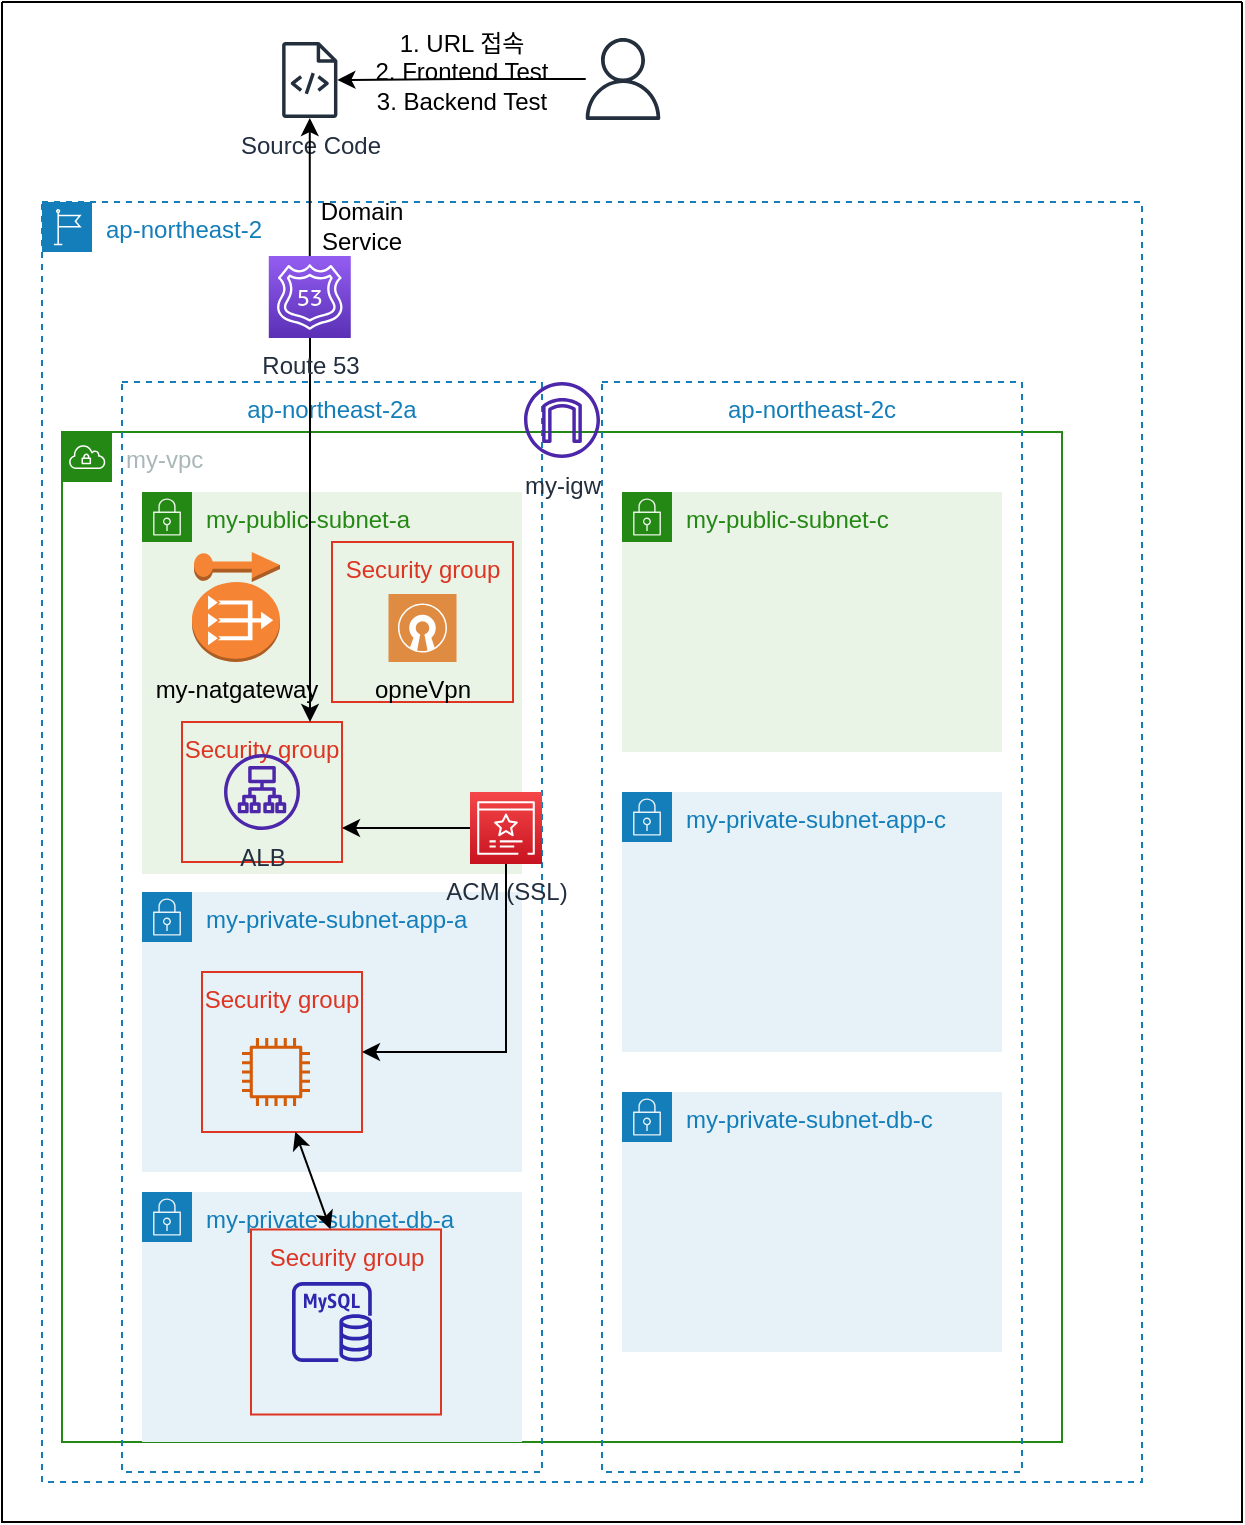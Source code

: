 <mxfile version="21.6.6" type="github">
  <diagram name="페이지-1" id="v46Kw6hZMWN8n9hihEqH">
    <mxGraphModel dx="819" dy="898" grid="1" gridSize="10" guides="1" tooltips="1" connect="1" arrows="1" fold="1" page="1" pageScale="1" pageWidth="827" pageHeight="1169" math="0" shadow="0">
      <root>
        <mxCell id="0" />
        <mxCell id="1" parent="0" />
        <mxCell id="Re4XzMObqfCqmsB2IL9Q-99" value="" style="swimlane;startSize=0;" parent="1" vertex="1">
          <mxGeometry x="50" y="50" width="620" height="760" as="geometry" />
        </mxCell>
        <mxCell id="Re4XzMObqfCqmsB2IL9Q-1" value="ap-northeast-2" style="points=[[0,0],[0.25,0],[0.5,0],[0.75,0],[1,0],[1,0.25],[1,0.5],[1,0.75],[1,1],[0.75,1],[0.5,1],[0.25,1],[0,1],[0,0.75],[0,0.5],[0,0.25]];outlineConnect=0;gradientColor=none;html=1;whiteSpace=wrap;fontSize=12;fontStyle=0;container=1;pointerEvents=0;collapsible=0;recursiveResize=0;shape=mxgraph.aws4.group;grIcon=mxgraph.aws4.group_region;strokeColor=#147EBA;fillColor=none;verticalAlign=top;align=left;spacingLeft=30;fontColor=#147EBA;dashed=1;" parent="Re4XzMObqfCqmsB2IL9Q-99" vertex="1">
          <mxGeometry x="20" y="100" width="550" height="640" as="geometry" />
        </mxCell>
        <mxCell id="Re4XzMObqfCqmsB2IL9Q-2" value="my-vpc" style="points=[[0,0],[0.25,0],[0.5,0],[0.75,0],[1,0],[1,0.25],[1,0.5],[1,0.75],[1,1],[0.75,1],[0.5,1],[0.25,1],[0,1],[0,0.75],[0,0.5],[0,0.25]];outlineConnect=0;gradientColor=none;html=1;whiteSpace=wrap;fontSize=12;fontStyle=0;container=1;pointerEvents=0;collapsible=0;recursiveResize=0;shape=mxgraph.aws4.group;grIcon=mxgraph.aws4.group_vpc;strokeColor=#248814;fillColor=none;verticalAlign=top;align=left;spacingLeft=30;fontColor=#AAB7B8;dashed=0;" parent="Re4XzMObqfCqmsB2IL9Q-1" vertex="1">
          <mxGeometry x="10" y="115" width="500" height="505" as="geometry" />
        </mxCell>
        <mxCell id="Re4XzMObqfCqmsB2IL9Q-4" value="ap-northeast-2c" style="fillColor=none;strokeColor=#147EBA;dashed=1;verticalAlign=top;fontStyle=0;fontColor=#147EBA;whiteSpace=wrap;html=1;" parent="Re4XzMObqfCqmsB2IL9Q-2" vertex="1">
          <mxGeometry x="270" y="-25" width="210" height="545" as="geometry" />
        </mxCell>
        <mxCell id="Re4XzMObqfCqmsB2IL9Q-3" value="ap-northeast-2a" style="fillColor=none;strokeColor=#147EBA;dashed=1;verticalAlign=top;fontStyle=0;fontColor=#147EBA;whiteSpace=wrap;html=1;" parent="Re4XzMObqfCqmsB2IL9Q-2" vertex="1">
          <mxGeometry x="30" y="-25" width="210" height="545" as="geometry" />
        </mxCell>
        <mxCell id="Re4XzMObqfCqmsB2IL9Q-5" value="my-public-subnet-a" style="points=[[0,0],[0.25,0],[0.5,0],[0.75,0],[1,0],[1,0.25],[1,0.5],[1,0.75],[1,1],[0.75,1],[0.5,1],[0.25,1],[0,1],[0,0.75],[0,0.5],[0,0.25]];outlineConnect=0;gradientColor=none;html=1;whiteSpace=wrap;fontSize=12;fontStyle=0;container=1;pointerEvents=0;collapsible=0;recursiveResize=0;shape=mxgraph.aws4.group;grIcon=mxgraph.aws4.group_security_group;grStroke=0;strokeColor=#248814;fillColor=#E9F3E6;verticalAlign=top;align=left;spacingLeft=30;fontColor=#248814;dashed=0;" parent="Re4XzMObqfCqmsB2IL9Q-2" vertex="1">
          <mxGeometry x="40" y="30" width="190" height="191" as="geometry" />
        </mxCell>
        <mxCell id="Re4XzMObqfCqmsB2IL9Q-92" value="Security group" style="fillColor=none;strokeColor=#DD3522;verticalAlign=top;fontStyle=0;fontColor=#DD3522;whiteSpace=wrap;html=1;" parent="Re4XzMObqfCqmsB2IL9Q-5" vertex="1">
          <mxGeometry x="95" y="25" width="90.5" height="80" as="geometry" />
        </mxCell>
        <mxCell id="Re4XzMObqfCqmsB2IL9Q-91" value="opneVpn" style="sketch=0;pointerEvents=1;shadow=0;dashed=0;html=1;strokeColor=none;fillColor=#DF8C42;labelPosition=center;verticalLabelPosition=bottom;verticalAlign=top;align=center;outlineConnect=0;shape=mxgraph.veeam2.open_vpn;" parent="Re4XzMObqfCqmsB2IL9Q-5" vertex="1">
          <mxGeometry x="123.25" y="51" width="34" height="34" as="geometry" />
        </mxCell>
        <mxCell id="whf_MD7dpo_F-JLpSCtN-28" value="Security group" style="fillColor=none;strokeColor=#DD3522;verticalAlign=top;fontStyle=0;fontColor=#DD3522;whiteSpace=wrap;html=1;" vertex="1" parent="Re4XzMObqfCqmsB2IL9Q-5">
          <mxGeometry x="20.0" y="115" width="80" height="70" as="geometry" />
        </mxCell>
        <mxCell id="whf_MD7dpo_F-JLpSCtN-2" value="ALB" style="sketch=0;outlineConnect=0;fontColor=#232F3E;gradientColor=none;fillColor=#4D27AA;strokeColor=none;dashed=0;verticalLabelPosition=bottom;verticalAlign=top;align=center;html=1;fontSize=12;fontStyle=0;aspect=fixed;pointerEvents=1;shape=mxgraph.aws4.application_load_balancer;" vertex="1" parent="Re4XzMObqfCqmsB2IL9Q-5">
          <mxGeometry x="41" y="131" width="38" height="38" as="geometry" />
        </mxCell>
        <mxCell id="Re4XzMObqfCqmsB2IL9Q-6" value="my-private-subnet-app-a" style="points=[[0,0],[0.25,0],[0.5,0],[0.75,0],[1,0],[1,0.25],[1,0.5],[1,0.75],[1,1],[0.75,1],[0.5,1],[0.25,1],[0,1],[0,0.75],[0,0.5],[0,0.25]];outlineConnect=0;gradientColor=none;html=1;whiteSpace=wrap;fontSize=12;fontStyle=0;container=1;pointerEvents=0;collapsible=0;recursiveResize=0;shape=mxgraph.aws4.group;grIcon=mxgraph.aws4.group_security_group;grStroke=0;strokeColor=#147EBA;fillColor=#E6F2F8;verticalAlign=top;align=left;spacingLeft=30;fontColor=#147EBA;dashed=0;" parent="Re4XzMObqfCqmsB2IL9Q-2" vertex="1">
          <mxGeometry x="40" y="230" width="190" height="140" as="geometry" />
        </mxCell>
        <mxCell id="whf_MD7dpo_F-JLpSCtN-25" value="Security group" style="fillColor=none;strokeColor=#DD3522;verticalAlign=top;fontStyle=0;fontColor=#DD3522;whiteSpace=wrap;html=1;" vertex="1" parent="Re4XzMObqfCqmsB2IL9Q-6">
          <mxGeometry x="30" y="40" width="80" height="80" as="geometry" />
        </mxCell>
        <mxCell id="whf_MD7dpo_F-JLpSCtN-27" value="" style="sketch=0;outlineConnect=0;fontColor=#232F3E;gradientColor=none;fillColor=#D45B07;strokeColor=none;dashed=0;verticalLabelPosition=bottom;verticalAlign=top;align=center;html=1;fontSize=12;fontStyle=0;aspect=fixed;pointerEvents=1;shape=mxgraph.aws4.instance2;" vertex="1" parent="Re4XzMObqfCqmsB2IL9Q-6">
          <mxGeometry x="50" y="73" width="34" height="34" as="geometry" />
        </mxCell>
        <mxCell id="Re4XzMObqfCqmsB2IL9Q-7" value="my-private-subnet-db-a" style="points=[[0,0],[0.25,0],[0.5,0],[0.75,0],[1,0],[1,0.25],[1,0.5],[1,0.75],[1,1],[0.75,1],[0.5,1],[0.25,1],[0,1],[0,0.75],[0,0.5],[0,0.25]];outlineConnect=0;gradientColor=none;html=1;whiteSpace=wrap;fontSize=12;fontStyle=0;container=1;pointerEvents=0;collapsible=0;recursiveResize=0;shape=mxgraph.aws4.group;grIcon=mxgraph.aws4.group_security_group;grStroke=0;strokeColor=#147EBA;fillColor=#E6F2F8;verticalAlign=top;align=left;spacingLeft=30;fontColor=#147EBA;dashed=0;" parent="Re4XzMObqfCqmsB2IL9Q-2" vertex="1">
          <mxGeometry x="40" y="380" width="190" height="125" as="geometry" />
        </mxCell>
        <mxCell id="whf_MD7dpo_F-JLpSCtN-26" value="Security group" style="fillColor=none;strokeColor=#DD3522;verticalAlign=top;fontStyle=0;fontColor=#DD3522;whiteSpace=wrap;html=1;" vertex="1" parent="Re4XzMObqfCqmsB2IL9Q-7">
          <mxGeometry x="54.5" y="18.75" width="95" height="92.5" as="geometry" />
        </mxCell>
        <mxCell id="Re4XzMObqfCqmsB2IL9Q-8" value="my-public-subnet-c" style="points=[[0,0],[0.25,0],[0.5,0],[0.75,0],[1,0],[1,0.25],[1,0.5],[1,0.75],[1,1],[0.75,1],[0.5,1],[0.25,1],[0,1],[0,0.75],[0,0.5],[0,0.25]];outlineConnect=0;gradientColor=none;html=1;whiteSpace=wrap;fontSize=12;fontStyle=0;container=1;pointerEvents=0;collapsible=0;recursiveResize=0;shape=mxgraph.aws4.group;grIcon=mxgraph.aws4.group_security_group;grStroke=0;strokeColor=#248814;fillColor=#E9F3E6;verticalAlign=top;align=left;spacingLeft=30;fontColor=#248814;dashed=0;" parent="Re4XzMObqfCqmsB2IL9Q-2" vertex="1">
          <mxGeometry x="280" y="30" width="190" height="130" as="geometry" />
        </mxCell>
        <mxCell id="Re4XzMObqfCqmsB2IL9Q-10" value="my-private-subnet-app-c" style="points=[[0,0],[0.25,0],[0.5,0],[0.75,0],[1,0],[1,0.25],[1,0.5],[1,0.75],[1,1],[0.75,1],[0.5,1],[0.25,1],[0,1],[0,0.75],[0,0.5],[0,0.25]];outlineConnect=0;gradientColor=none;html=1;whiteSpace=wrap;fontSize=12;fontStyle=0;container=1;pointerEvents=0;collapsible=0;recursiveResize=0;shape=mxgraph.aws4.group;grIcon=mxgraph.aws4.group_security_group;grStroke=0;strokeColor=#147EBA;fillColor=#E6F2F8;verticalAlign=top;align=left;spacingLeft=30;fontColor=#147EBA;dashed=0;" parent="Re4XzMObqfCqmsB2IL9Q-2" vertex="1">
          <mxGeometry x="280" y="180" width="190" height="130" as="geometry" />
        </mxCell>
        <mxCell id="Re4XzMObqfCqmsB2IL9Q-11" value="my-private-subnet-db-c" style="points=[[0,0],[0.25,0],[0.5,0],[0.75,0],[1,0],[1,0.25],[1,0.5],[1,0.75],[1,1],[0.75,1],[0.5,1],[0.25,1],[0,1],[0,0.75],[0,0.5],[0,0.25]];outlineConnect=0;gradientColor=none;html=1;whiteSpace=wrap;fontSize=12;fontStyle=0;container=1;pointerEvents=0;collapsible=0;recursiveResize=0;shape=mxgraph.aws4.group;grIcon=mxgraph.aws4.group_security_group;grStroke=0;strokeColor=#147EBA;fillColor=#E6F2F8;verticalAlign=top;align=left;spacingLeft=30;fontColor=#147EBA;dashed=0;" parent="Re4XzMObqfCqmsB2IL9Q-2" vertex="1">
          <mxGeometry x="280" y="330" width="190" height="130" as="geometry" />
        </mxCell>
        <mxCell id="Re4XzMObqfCqmsB2IL9Q-90" value="" style="outlineConnect=0;dashed=0;verticalLabelPosition=bottom;verticalAlign=top;align=center;html=1;shape=mxgraph.aws3.elastic_ip;fillColor=#F58534;gradientColor=none;" parent="Re4XzMObqfCqmsB2IL9Q-2" vertex="1">
          <mxGeometry x="66" y="60" width="43" height="15" as="geometry" />
        </mxCell>
        <mxCell id="Re4XzMObqfCqmsB2IL9Q-12" value="my-natgateway" style="outlineConnect=0;dashed=0;verticalLabelPosition=bottom;verticalAlign=top;align=center;html=1;shape=mxgraph.aws3.vpc_nat_gateway;fillColor=#F58534;gradientColor=none;" parent="Re4XzMObqfCqmsB2IL9Q-2" vertex="1">
          <mxGeometry x="65" y="75" width="44" height="40" as="geometry" />
        </mxCell>
        <mxCell id="whf_MD7dpo_F-JLpSCtN-12" style="edgeStyle=orthogonalEdgeStyle;rounded=0;orthogonalLoop=1;jettySize=auto;html=1;" edge="1" parent="Re4XzMObqfCqmsB2IL9Q-2" source="whf_MD7dpo_F-JLpSCtN-10">
          <mxGeometry relative="1" as="geometry">
            <mxPoint x="140" y="198" as="targetPoint" />
            <Array as="points">
              <mxPoint x="140" y="198" />
            </Array>
          </mxGeometry>
        </mxCell>
        <mxCell id="whf_MD7dpo_F-JLpSCtN-24" style="edgeStyle=orthogonalEdgeStyle;rounded=0;orthogonalLoop=1;jettySize=auto;html=1;entryX=1;entryY=0.5;entryDx=0;entryDy=0;" edge="1" parent="Re4XzMObqfCqmsB2IL9Q-2" source="whf_MD7dpo_F-JLpSCtN-10" target="whf_MD7dpo_F-JLpSCtN-25">
          <mxGeometry relative="1" as="geometry">
            <mxPoint x="190" y="310" as="targetPoint" />
            <Array as="points">
              <mxPoint x="222" y="310" />
            </Array>
          </mxGeometry>
        </mxCell>
        <mxCell id="whf_MD7dpo_F-JLpSCtN-10" value="ACM (SSL)" style="sketch=0;points=[[0,0,0],[0.25,0,0],[0.5,0,0],[0.75,0,0],[1,0,0],[0,1,0],[0.25,1,0],[0.5,1,0],[0.75,1,0],[1,1,0],[0,0.25,0],[0,0.5,0],[0,0.75,0],[1,0.25,0],[1,0.5,0],[1,0.75,0]];outlineConnect=0;fontColor=#232F3E;gradientColor=#F54749;gradientDirection=north;fillColor=#C7131F;strokeColor=#ffffff;dashed=0;verticalLabelPosition=bottom;verticalAlign=top;align=center;html=1;fontSize=12;fontStyle=0;aspect=fixed;shape=mxgraph.aws4.resourceIcon;resIcon=mxgraph.aws4.certificate_manager_3;" vertex="1" parent="Re4XzMObqfCqmsB2IL9Q-2">
          <mxGeometry x="204" y="180" width="36" height="36" as="geometry" />
        </mxCell>
        <mxCell id="whf_MD7dpo_F-JLpSCtN-22" value="" style="sketch=0;outlineConnect=0;fontColor=#232F3E;gradientColor=none;fillColor=#2E27AD;strokeColor=none;dashed=0;verticalLabelPosition=bottom;verticalAlign=top;align=center;html=1;fontSize=12;fontStyle=0;aspect=fixed;pointerEvents=1;shape=mxgraph.aws4.rds_mysql_instance;" vertex="1" parent="Re4XzMObqfCqmsB2IL9Q-2">
          <mxGeometry x="115" y="425" width="40" height="40" as="geometry" />
        </mxCell>
        <mxCell id="whf_MD7dpo_F-JLpSCtN-23" value="" style="endArrow=classic;startArrow=classic;html=1;rounded=0;entryX=0.583;entryY=0.998;entryDx=0;entryDy=0;entryPerimeter=0;exitX=0.418;exitY=-0.002;exitDx=0;exitDy=0;exitPerimeter=0;" edge="1" parent="Re4XzMObqfCqmsB2IL9Q-2" source="whf_MD7dpo_F-JLpSCtN-26" target="whf_MD7dpo_F-JLpSCtN-25">
          <mxGeometry width="50" height="50" relative="1" as="geometry">
            <mxPoint x="130" y="425" as="sourcePoint" />
            <mxPoint x="108" y="360" as="targetPoint" />
          </mxGeometry>
        </mxCell>
        <mxCell id="Re4XzMObqfCqmsB2IL9Q-41" value="my-igw" style="sketch=0;outlineConnect=0;fontColor=#232F3E;gradientColor=none;fillColor=#4D27AA;strokeColor=none;dashed=0;verticalLabelPosition=bottom;verticalAlign=top;align=center;html=1;fontSize=12;fontStyle=0;aspect=fixed;pointerEvents=1;shape=mxgraph.aws4.internet_gateway;" parent="Re4XzMObqfCqmsB2IL9Q-1" vertex="1">
          <mxGeometry x="241" y="90" width="38" height="38" as="geometry" />
        </mxCell>
        <mxCell id="whf_MD7dpo_F-JLpSCtN-9" style="edgeStyle=orthogonalEdgeStyle;rounded=0;orthogonalLoop=1;jettySize=auto;html=1;" edge="1" parent="Re4XzMObqfCqmsB2IL9Q-1" source="whf_MD7dpo_F-JLpSCtN-1">
          <mxGeometry relative="1" as="geometry">
            <mxPoint x="134" y="260" as="targetPoint" />
            <Array as="points">
              <mxPoint x="134" y="260" />
            </Array>
          </mxGeometry>
        </mxCell>
        <mxCell id="whf_MD7dpo_F-JLpSCtN-1" value="Route 53" style="sketch=0;points=[[0,0,0],[0.25,0,0],[0.5,0,0],[0.75,0,0],[1,0,0],[0,1,0],[0.25,1,0],[0.5,1,0],[0.75,1,0],[1,1,0],[0,0.25,0],[0,0.5,0],[0,0.75,0],[1,0.25,0],[1,0.5,0],[1,0.75,0]];outlineConnect=0;fontColor=#232F3E;gradientColor=#945DF2;gradientDirection=north;fillColor=#5A30B5;strokeColor=#ffffff;dashed=0;verticalLabelPosition=bottom;verticalAlign=top;align=center;html=1;fontSize=12;fontStyle=0;aspect=fixed;shape=mxgraph.aws4.resourceIcon;resIcon=mxgraph.aws4.route_53;" vertex="1" parent="Re4XzMObqfCqmsB2IL9Q-1">
          <mxGeometry x="113.39" y="27" width="41" height="41" as="geometry" />
        </mxCell>
        <mxCell id="whf_MD7dpo_F-JLpSCtN-8" value="Domain Service" style="text;html=1;strokeColor=none;fillColor=none;align=center;verticalAlign=middle;whiteSpace=wrap;rounded=0;" vertex="1" parent="Re4XzMObqfCqmsB2IL9Q-1">
          <mxGeometry x="130" y="-3" width="60" height="30" as="geometry" />
        </mxCell>
        <mxCell id="whf_MD7dpo_F-JLpSCtN-3" value="Source Code" style="sketch=0;outlineConnect=0;fontColor=#232F3E;gradientColor=none;fillColor=#232F3D;strokeColor=none;dashed=0;verticalLabelPosition=bottom;verticalAlign=top;align=center;html=1;fontSize=12;fontStyle=0;aspect=fixed;pointerEvents=1;shape=mxgraph.aws4.source_code;" vertex="1" parent="Re4XzMObqfCqmsB2IL9Q-99">
          <mxGeometry x="140" y="20" width="27.77" height="38" as="geometry" />
        </mxCell>
        <mxCell id="whf_MD7dpo_F-JLpSCtN-5" style="edgeStyle=orthogonalEdgeStyle;rounded=0;orthogonalLoop=1;jettySize=auto;html=1;" edge="1" parent="Re4XzMObqfCqmsB2IL9Q-99" source="whf_MD7dpo_F-JLpSCtN-4" target="whf_MD7dpo_F-JLpSCtN-3">
          <mxGeometry relative="1" as="geometry" />
        </mxCell>
        <mxCell id="whf_MD7dpo_F-JLpSCtN-4" value="" style="sketch=0;outlineConnect=0;fontColor=#232F3E;gradientColor=none;fillColor=#232F3D;strokeColor=none;dashed=0;verticalLabelPosition=bottom;verticalAlign=top;align=center;html=1;fontSize=12;fontStyle=0;aspect=fixed;pointerEvents=1;shape=mxgraph.aws4.user;" vertex="1" parent="Re4XzMObqfCqmsB2IL9Q-99">
          <mxGeometry x="290" y="18" width="41" height="41" as="geometry" />
        </mxCell>
        <mxCell id="whf_MD7dpo_F-JLpSCtN-6" value="1. URL 접속&lt;br&gt;2. Frontend Test&lt;br&gt;3. Backend Test" style="text;html=1;strokeColor=none;fillColor=none;align=center;verticalAlign=middle;whiteSpace=wrap;rounded=0;" vertex="1" parent="Re4XzMObqfCqmsB2IL9Q-99">
          <mxGeometry x="180" y="20" width="100" height="30" as="geometry" />
        </mxCell>
        <mxCell id="whf_MD7dpo_F-JLpSCtN-7" style="edgeStyle=orthogonalEdgeStyle;rounded=0;orthogonalLoop=1;jettySize=auto;html=1;" edge="1" parent="Re4XzMObqfCqmsB2IL9Q-99" source="whf_MD7dpo_F-JLpSCtN-1" target="whf_MD7dpo_F-JLpSCtN-3">
          <mxGeometry relative="1" as="geometry" />
        </mxCell>
      </root>
    </mxGraphModel>
  </diagram>
</mxfile>
